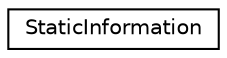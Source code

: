digraph "Graphical Class Hierarchy"
{
 // LATEX_PDF_SIZE
  edge [fontname="Helvetica",fontsize="10",labelfontname="Helvetica",labelfontsize="10"];
  node [fontname="Helvetica",fontsize="10",shape=record];
  rankdir="LR";
  Node0 [label="StaticInformation",height=0.2,width=0.4,color="black", fillcolor="white", style="filled",URL="$class_static_information.html",tooltip="Gather aggregation and configuration path information from registered types."];
}
